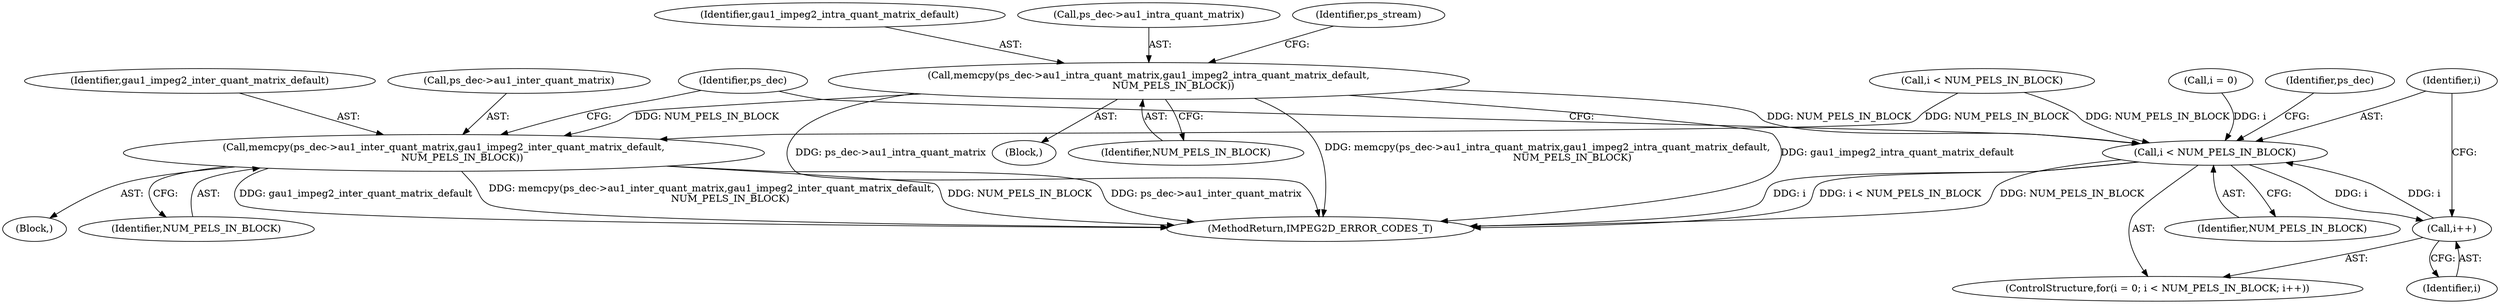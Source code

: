 digraph "0_Android_bef16671c891e16f25a7b174bc528eea109357be@API" {
"1000370" [label="(Call,memcpy(ps_dec->au1_intra_quant_matrix,gau1_impeg2_intra_quant_matrix_default,\n                NUM_PELS_IN_BLOCK))"];
"1000387" [label="(Call,i < NUM_PELS_IN_BLOCK)"];
"1000390" [label="(Call,i++)"];
"1000408" [label="(Call,memcpy(ps_dec->au1_inter_quant_matrix,gau1_impeg2_inter_quant_matrix_default,\n            NUM_PELS_IN_BLOCK))"];
"1000388" [label="(Identifier,i)"];
"1000409" [label="(Call,ps_dec->au1_inter_quant_matrix)"];
"1000420" [label="(MethodReturn,IMPEG2D_ERROR_CODES_T)"];
"1000389" [label="(Identifier,NUM_PELS_IN_BLOCK)"];
"1000383" [label="(ControlStructure,for(i = 0; i < NUM_PELS_IN_BLOCK; i++))"];
"1000390" [label="(Call,i++)"];
"1000408" [label="(Call,memcpy(ps_dec->au1_inter_quant_matrix,gau1_impeg2_inter_quant_matrix_default,\n            NUM_PELS_IN_BLOCK))"];
"1000369" [label="(Block,)"];
"1000415" [label="(Identifier,ps_dec)"];
"1000374" [label="(Identifier,gau1_impeg2_intra_quant_matrix_default)"];
"1000375" [label="(Identifier,NUM_PELS_IN_BLOCK)"];
"1000370" [label="(Call,memcpy(ps_dec->au1_intra_quant_matrix,gau1_impeg2_intra_quant_matrix_default,\n                NUM_PELS_IN_BLOCK))"];
"1000407" [label="(Block,)"];
"1000413" [label="(Identifier,NUM_PELS_IN_BLOCK)"];
"1000384" [label="(Call,i = 0)"];
"1000387" [label="(Call,i < NUM_PELS_IN_BLOCK)"];
"1000371" [label="(Call,ps_dec->au1_intra_quant_matrix)"];
"1000349" [label="(Call,i < NUM_PELS_IN_BLOCK)"];
"1000412" [label="(Identifier,gau1_impeg2_inter_quant_matrix_default)"];
"1000396" [label="(Identifier,ps_dec)"];
"1000379" [label="(Identifier,ps_stream)"];
"1000391" [label="(Identifier,i)"];
"1000370" -> "1000369"  [label="AST: "];
"1000370" -> "1000375"  [label="CFG: "];
"1000371" -> "1000370"  [label="AST: "];
"1000374" -> "1000370"  [label="AST: "];
"1000375" -> "1000370"  [label="AST: "];
"1000379" -> "1000370"  [label="CFG: "];
"1000370" -> "1000420"  [label="DDG: memcpy(ps_dec->au1_intra_quant_matrix,gau1_impeg2_intra_quant_matrix_default,\n                NUM_PELS_IN_BLOCK)"];
"1000370" -> "1000420"  [label="DDG: gau1_impeg2_intra_quant_matrix_default"];
"1000370" -> "1000420"  [label="DDG: ps_dec->au1_intra_quant_matrix"];
"1000370" -> "1000387"  [label="DDG: NUM_PELS_IN_BLOCK"];
"1000370" -> "1000408"  [label="DDG: NUM_PELS_IN_BLOCK"];
"1000387" -> "1000383"  [label="AST: "];
"1000387" -> "1000389"  [label="CFG: "];
"1000388" -> "1000387"  [label="AST: "];
"1000389" -> "1000387"  [label="AST: "];
"1000396" -> "1000387"  [label="CFG: "];
"1000415" -> "1000387"  [label="CFG: "];
"1000387" -> "1000420"  [label="DDG: NUM_PELS_IN_BLOCK"];
"1000387" -> "1000420"  [label="DDG: i"];
"1000387" -> "1000420"  [label="DDG: i < NUM_PELS_IN_BLOCK"];
"1000390" -> "1000387"  [label="DDG: i"];
"1000384" -> "1000387"  [label="DDG: i"];
"1000349" -> "1000387"  [label="DDG: NUM_PELS_IN_BLOCK"];
"1000387" -> "1000390"  [label="DDG: i"];
"1000390" -> "1000383"  [label="AST: "];
"1000390" -> "1000391"  [label="CFG: "];
"1000391" -> "1000390"  [label="AST: "];
"1000388" -> "1000390"  [label="CFG: "];
"1000408" -> "1000407"  [label="AST: "];
"1000408" -> "1000413"  [label="CFG: "];
"1000409" -> "1000408"  [label="AST: "];
"1000412" -> "1000408"  [label="AST: "];
"1000413" -> "1000408"  [label="AST: "];
"1000415" -> "1000408"  [label="CFG: "];
"1000408" -> "1000420"  [label="DDG: ps_dec->au1_inter_quant_matrix"];
"1000408" -> "1000420"  [label="DDG: gau1_impeg2_inter_quant_matrix_default"];
"1000408" -> "1000420"  [label="DDG: memcpy(ps_dec->au1_inter_quant_matrix,gau1_impeg2_inter_quant_matrix_default,\n            NUM_PELS_IN_BLOCK)"];
"1000408" -> "1000420"  [label="DDG: NUM_PELS_IN_BLOCK"];
"1000349" -> "1000408"  [label="DDG: NUM_PELS_IN_BLOCK"];
}
